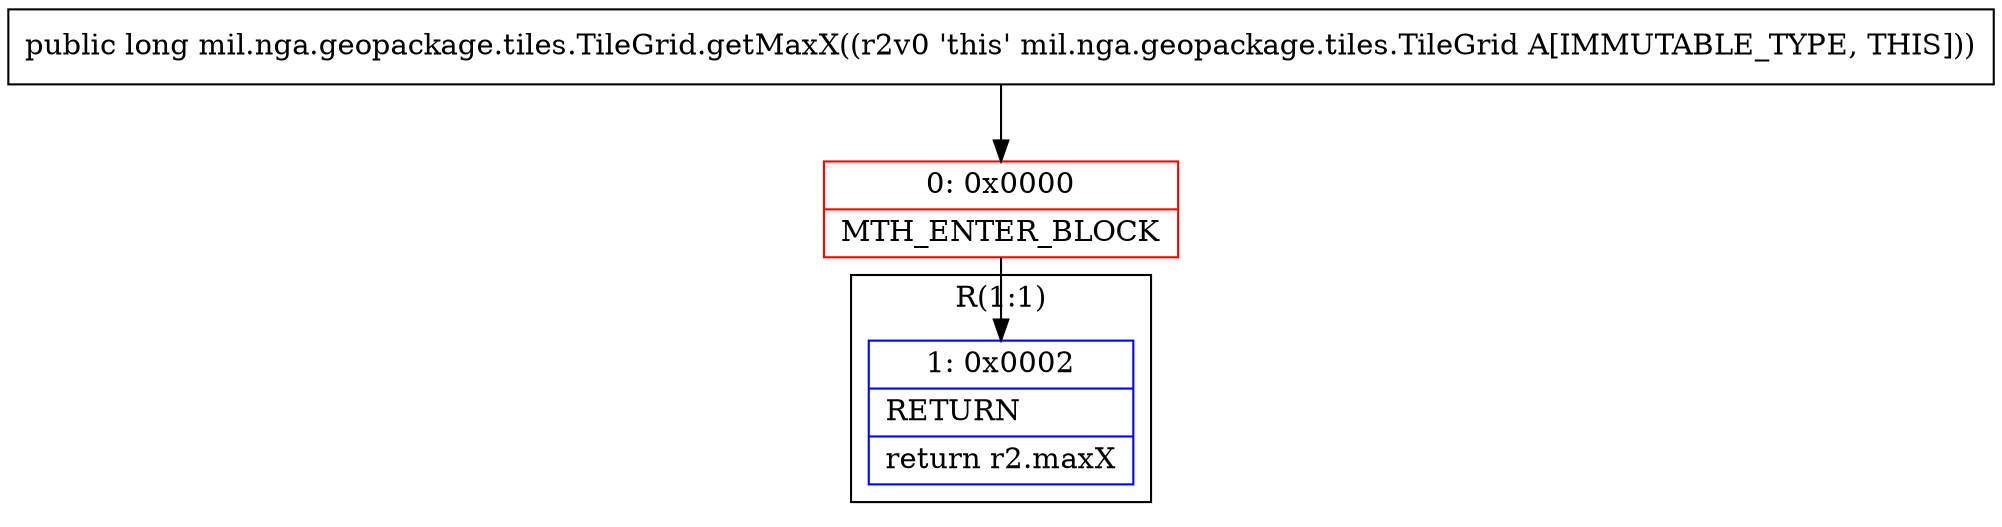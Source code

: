 digraph "CFG formil.nga.geopackage.tiles.TileGrid.getMaxX()J" {
subgraph cluster_Region_448338754 {
label = "R(1:1)";
node [shape=record,color=blue];
Node_1 [shape=record,label="{1\:\ 0x0002|RETURN\l|return r2.maxX\l}"];
}
Node_0 [shape=record,color=red,label="{0\:\ 0x0000|MTH_ENTER_BLOCK\l}"];
MethodNode[shape=record,label="{public long mil.nga.geopackage.tiles.TileGrid.getMaxX((r2v0 'this' mil.nga.geopackage.tiles.TileGrid A[IMMUTABLE_TYPE, THIS])) }"];
MethodNode -> Node_0;
Node_0 -> Node_1;
}


